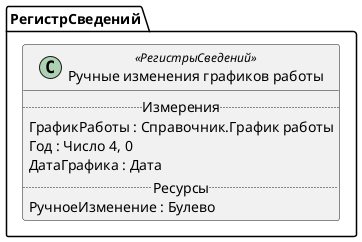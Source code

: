 ﻿@startuml РучныеИзмененияГрафиковРаботы
'!include templates.wsd
'..\include templates.wsd
class РегистрСведений.РучныеИзмененияГрафиковРаботы as "Ручные изменения графиков работы" <<РегистрыСведений>>
{
..Измерения..
ГрафикРаботы : Справочник.График работы
Год : Число 4, 0
ДатаГрафика : Дата
..Ресурсы..
РучноеИзменение : Булево
}
@enduml
